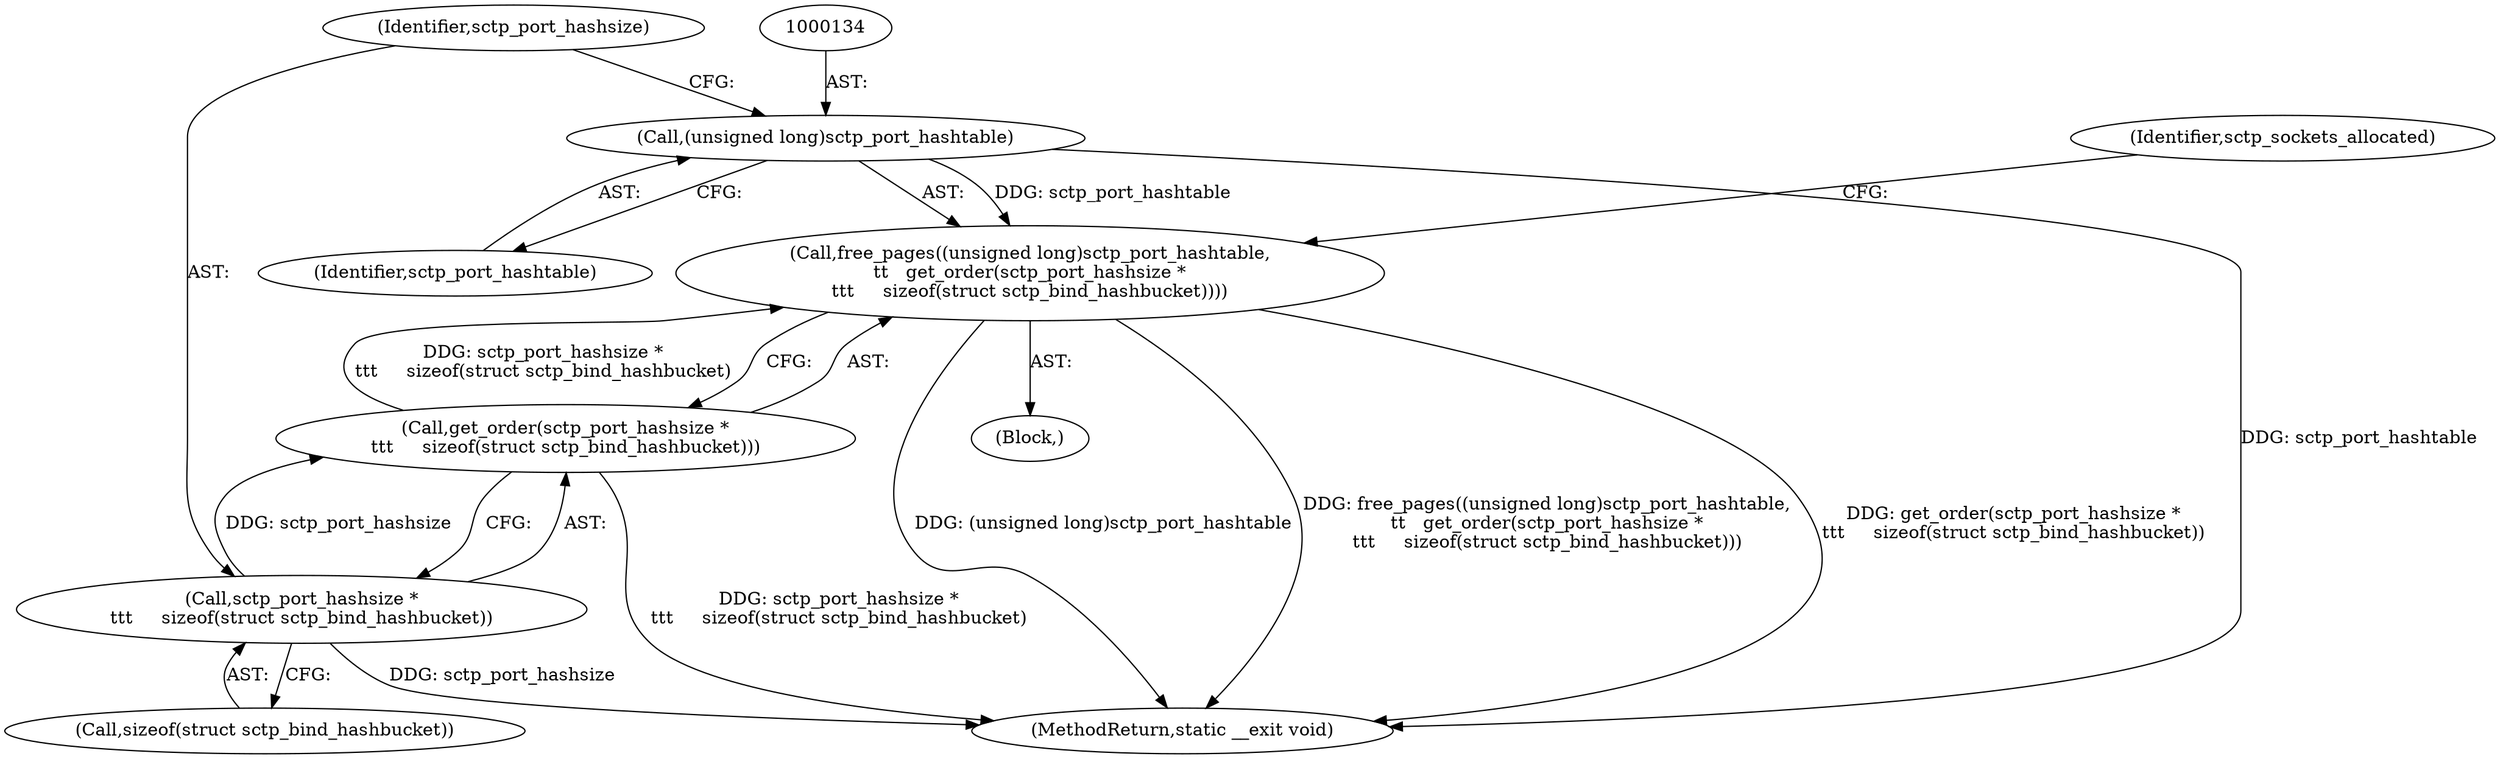 digraph "0_linux_8e2d61e0aed2b7c4ecb35844fe07e0b2b762dee4@API" {
"1000132" [label="(Call,free_pages((unsigned long)sctp_port_hashtable,\n\t\t   get_order(sctp_port_hashsize *\n\t\t\t     sizeof(struct sctp_bind_hashbucket))))"];
"1000133" [label="(Call,(unsigned long)sctp_port_hashtable)"];
"1000136" [label="(Call,get_order(sctp_port_hashsize *\n\t\t\t     sizeof(struct sctp_bind_hashbucket)))"];
"1000137" [label="(Call,sctp_port_hashsize *\n\t\t\t     sizeof(struct sctp_bind_hashbucket))"];
"1000136" [label="(Call,get_order(sctp_port_hashsize *\n\t\t\t     sizeof(struct sctp_bind_hashbucket)))"];
"1000135" [label="(Identifier,sctp_port_hashtable)"];
"1000139" [label="(Call,sizeof(struct sctp_bind_hashbucket))"];
"1000132" [label="(Call,free_pages((unsigned long)sctp_port_hashtable,\n\t\t   get_order(sctp_port_hashsize *\n\t\t\t     sizeof(struct sctp_bind_hashbucket))))"];
"1000107" [label="(Block,)"];
"1000138" [label="(Identifier,sctp_port_hashsize)"];
"1000137" [label="(Call,sctp_port_hashsize *\n\t\t\t     sizeof(struct sctp_bind_hashbucket))"];
"1000133" [label="(Call,(unsigned long)sctp_port_hashtable)"];
"1000149" [label="(MethodReturn,static __exit void)"];
"1000143" [label="(Identifier,sctp_sockets_allocated)"];
"1000132" -> "1000107"  [label="AST: "];
"1000132" -> "1000136"  [label="CFG: "];
"1000133" -> "1000132"  [label="AST: "];
"1000136" -> "1000132"  [label="AST: "];
"1000143" -> "1000132"  [label="CFG: "];
"1000132" -> "1000149"  [label="DDG: (unsigned long)sctp_port_hashtable"];
"1000132" -> "1000149"  [label="DDG: free_pages((unsigned long)sctp_port_hashtable,\n\t\t   get_order(sctp_port_hashsize *\n\t\t\t     sizeof(struct sctp_bind_hashbucket)))"];
"1000132" -> "1000149"  [label="DDG: get_order(sctp_port_hashsize *\n\t\t\t     sizeof(struct sctp_bind_hashbucket))"];
"1000133" -> "1000132"  [label="DDG: sctp_port_hashtable"];
"1000136" -> "1000132"  [label="DDG: sctp_port_hashsize *\n\t\t\t     sizeof(struct sctp_bind_hashbucket)"];
"1000133" -> "1000135"  [label="CFG: "];
"1000134" -> "1000133"  [label="AST: "];
"1000135" -> "1000133"  [label="AST: "];
"1000138" -> "1000133"  [label="CFG: "];
"1000133" -> "1000149"  [label="DDG: sctp_port_hashtable"];
"1000136" -> "1000137"  [label="CFG: "];
"1000137" -> "1000136"  [label="AST: "];
"1000136" -> "1000149"  [label="DDG: sctp_port_hashsize *\n\t\t\t     sizeof(struct sctp_bind_hashbucket)"];
"1000137" -> "1000136"  [label="DDG: sctp_port_hashsize"];
"1000137" -> "1000139"  [label="CFG: "];
"1000138" -> "1000137"  [label="AST: "];
"1000139" -> "1000137"  [label="AST: "];
"1000137" -> "1000149"  [label="DDG: sctp_port_hashsize"];
}
